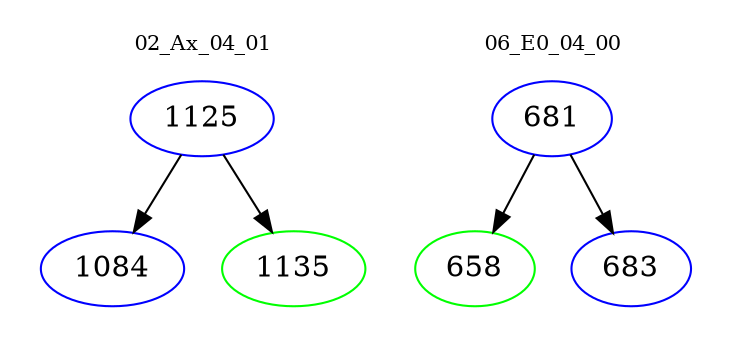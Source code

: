 digraph{
subgraph cluster_0 {
color = white
label = "02_Ax_04_01";
fontsize=10;
T0_1125 [label="1125", color="blue"]
T0_1125 -> T0_1084 [color="black"]
T0_1084 [label="1084", color="blue"]
T0_1125 -> T0_1135 [color="black"]
T0_1135 [label="1135", color="green"]
}
subgraph cluster_1 {
color = white
label = "06_E0_04_00";
fontsize=10;
T1_681 [label="681", color="blue"]
T1_681 -> T1_658 [color="black"]
T1_658 [label="658", color="green"]
T1_681 -> T1_683 [color="black"]
T1_683 [label="683", color="blue"]
}
}

